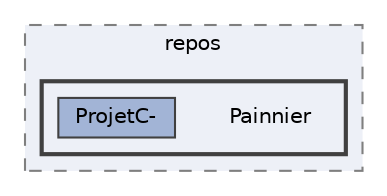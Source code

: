 digraph "C:/Users/TANG/source/repos/Painnier"
{
 // LATEX_PDF_SIZE
  bgcolor="transparent";
  edge [fontname=Helvetica,fontsize=10,labelfontname=Helvetica,labelfontsize=10];
  node [fontname=Helvetica,fontsize=10,shape=box,height=0.2,width=0.4];
  compound=true
  subgraph clusterdir_b8a80265ce201c00d1a1895b911acf6b {
    graph [ bgcolor="#edf0f7", pencolor="grey50", label="repos", fontname=Helvetica,fontsize=10 style="filled,dashed", URL="dir_b8a80265ce201c00d1a1895b911acf6b.html",tooltip=""]
  subgraph clusterdir_dc08a8f268e18c5d3bee6b794861de58 {
    graph [ bgcolor="#edf0f7", pencolor="grey25", label="", fontname=Helvetica,fontsize=10 style="filled,bold", URL="dir_dc08a8f268e18c5d3bee6b794861de58.html",tooltip=""]
    dir_dc08a8f268e18c5d3bee6b794861de58 [shape=plaintext, label="Painnier"];
  dir_8c1072192684b30a0d8fcb345cfabfb2 [label="ProjetC-", fillcolor="#a2b4d6", color="grey25", style="filled", URL="dir_8c1072192684b30a0d8fcb345cfabfb2.html",tooltip=""];
  }
  }
}
